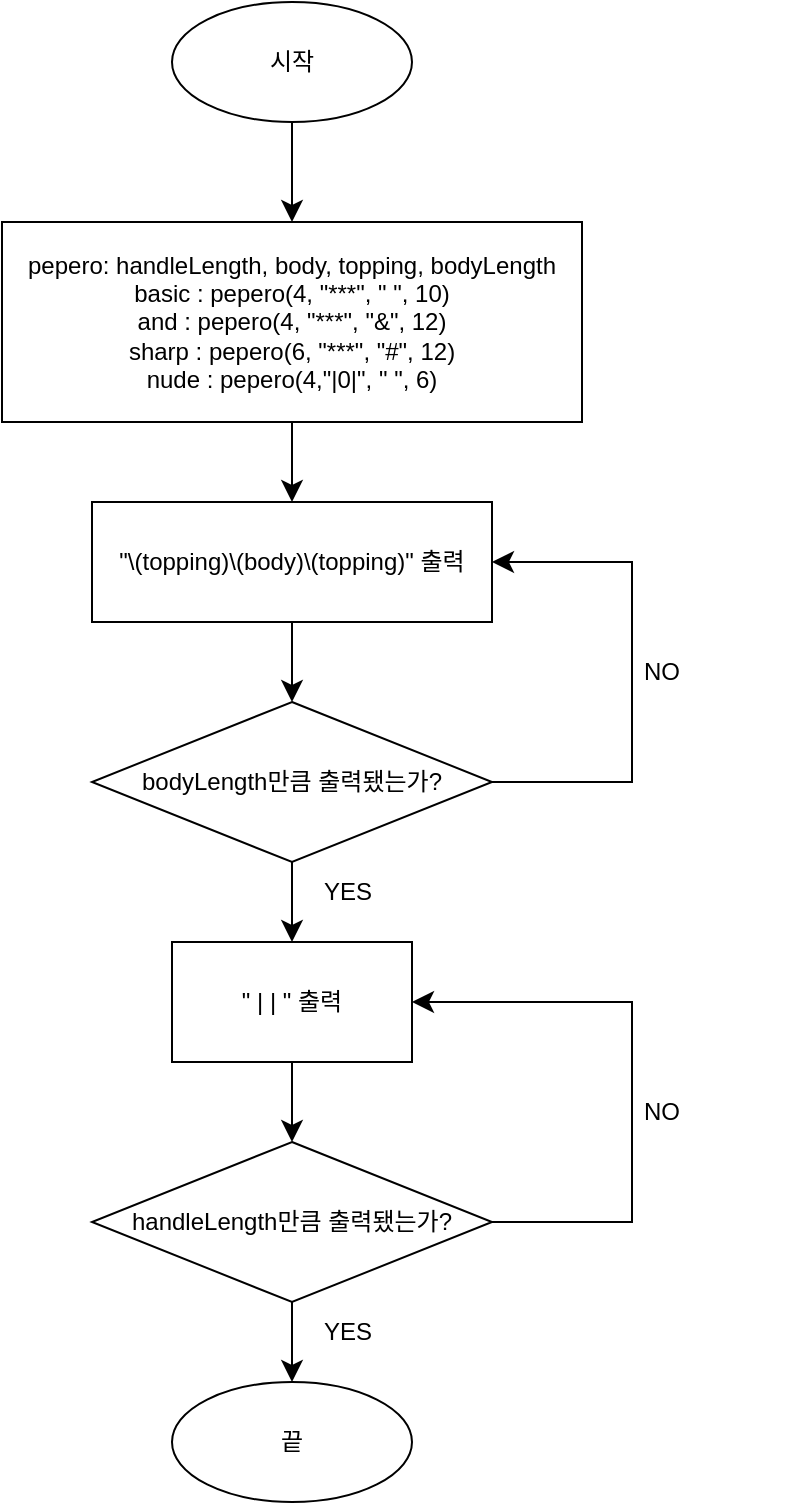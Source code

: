 <mxfile version="23.1.4" type="device">
  <diagram id="C5RBs43oDa-KdzZeNtuy" name="Page-1">
    <mxGraphModel dx="725" dy="861" grid="1" gridSize="10" guides="1" tooltips="1" connect="1" arrows="1" fold="1" page="1" pageScale="1" pageWidth="827" pageHeight="1169" math="0" shadow="0">
      <root>
        <mxCell id="WIyWlLk6GJQsqaUBKTNV-0" />
        <mxCell id="WIyWlLk6GJQsqaUBKTNV-1" parent="WIyWlLk6GJQsqaUBKTNV-0" />
        <mxCell id="HIMhA0tgtet6dwSYEsAD-2" value="" style="edgeStyle=none;curved=1;rounded=0;orthogonalLoop=1;jettySize=auto;html=1;fontSize=12;startSize=8;endSize=8;" edge="1" parent="WIyWlLk6GJQsqaUBKTNV-1" source="HIMhA0tgtet6dwSYEsAD-0" target="HIMhA0tgtet6dwSYEsAD-1">
          <mxGeometry relative="1" as="geometry" />
        </mxCell>
        <mxCell id="HIMhA0tgtet6dwSYEsAD-0" value="시작" style="ellipse;whiteSpace=wrap;html=1;" vertex="1" parent="WIyWlLk6GJQsqaUBKTNV-1">
          <mxGeometry x="160" y="170" width="120" height="60" as="geometry" />
        </mxCell>
        <mxCell id="HIMhA0tgtet6dwSYEsAD-6" value="" style="edgeStyle=none;curved=1;rounded=0;orthogonalLoop=1;jettySize=auto;html=1;fontSize=12;startSize=8;endSize=8;" edge="1" parent="WIyWlLk6GJQsqaUBKTNV-1" source="HIMhA0tgtet6dwSYEsAD-1" target="HIMhA0tgtet6dwSYEsAD-5">
          <mxGeometry relative="1" as="geometry" />
        </mxCell>
        <mxCell id="HIMhA0tgtet6dwSYEsAD-1" value="pepero: handleLength, body, topping, bodyLength&lt;br&gt;basic : pepero(4, &quot;***&quot;, &quot; &quot;, 10)&lt;br&gt;and : pepero(4, &quot;***&quot;, &quot;&amp;amp;&quot;, 12)&lt;br&gt;sharp : pepero(6, &quot;***&quot;, &quot;#&quot;, 12)&lt;br&gt;nude : pepero(4,&quot;|0|&quot;, &quot; &quot;, 6)" style="whiteSpace=wrap;html=1;" vertex="1" parent="WIyWlLk6GJQsqaUBKTNV-1">
          <mxGeometry x="75" y="280" width="290" height="100" as="geometry" />
        </mxCell>
        <mxCell id="HIMhA0tgtet6dwSYEsAD-3" style="edgeStyle=none;curved=1;rounded=0;orthogonalLoop=1;jettySize=auto;html=1;exitX=0.5;exitY=1;exitDx=0;exitDy=0;fontSize=12;startSize=8;endSize=8;" edge="1" parent="WIyWlLk6GJQsqaUBKTNV-1" source="HIMhA0tgtet6dwSYEsAD-1" target="HIMhA0tgtet6dwSYEsAD-1">
          <mxGeometry relative="1" as="geometry" />
        </mxCell>
        <mxCell id="HIMhA0tgtet6dwSYEsAD-8" value="" style="edgeStyle=none;curved=1;rounded=0;orthogonalLoop=1;jettySize=auto;html=1;fontSize=12;startSize=8;endSize=8;" edge="1" parent="WIyWlLk6GJQsqaUBKTNV-1" source="HIMhA0tgtet6dwSYEsAD-5" target="HIMhA0tgtet6dwSYEsAD-7">
          <mxGeometry relative="1" as="geometry" />
        </mxCell>
        <mxCell id="HIMhA0tgtet6dwSYEsAD-5" value="&quot;\(topping)\(body)\(topping)&quot; 출력" style="whiteSpace=wrap;html=1;" vertex="1" parent="WIyWlLk6GJQsqaUBKTNV-1">
          <mxGeometry x="120" y="420" width="200" height="60" as="geometry" />
        </mxCell>
        <mxCell id="HIMhA0tgtet6dwSYEsAD-14" value="" style="edgeStyle=none;curved=1;rounded=0;orthogonalLoop=1;jettySize=auto;html=1;fontSize=12;startSize=8;endSize=8;" edge="1" parent="WIyWlLk6GJQsqaUBKTNV-1" source="HIMhA0tgtet6dwSYEsAD-7" target="HIMhA0tgtet6dwSYEsAD-13">
          <mxGeometry relative="1" as="geometry" />
        </mxCell>
        <mxCell id="HIMhA0tgtet6dwSYEsAD-7" value="bodyLength만큼 출력됐는가?" style="rhombus;whiteSpace=wrap;html=1;" vertex="1" parent="WIyWlLk6GJQsqaUBKTNV-1">
          <mxGeometry x="120" y="520" width="200" height="80" as="geometry" />
        </mxCell>
        <mxCell id="HIMhA0tgtet6dwSYEsAD-10" value="" style="endArrow=classic;html=1;rounded=0;fontSize=12;startSize=8;endSize=8;exitX=1;exitY=0.5;exitDx=0;exitDy=0;entryX=1;entryY=0.5;entryDx=0;entryDy=0;" edge="1" parent="WIyWlLk6GJQsqaUBKTNV-1" source="HIMhA0tgtet6dwSYEsAD-7" target="HIMhA0tgtet6dwSYEsAD-5">
          <mxGeometry width="50" height="50" relative="1" as="geometry">
            <mxPoint x="350" y="470" as="sourcePoint" />
            <mxPoint x="400" y="420" as="targetPoint" />
            <Array as="points">
              <mxPoint x="390" y="560" />
              <mxPoint x="390" y="450" />
            </Array>
          </mxGeometry>
        </mxCell>
        <mxCell id="HIMhA0tgtet6dwSYEsAD-11" value="NO" style="text;strokeColor=none;fillColor=none;align=left;verticalAlign=middle;spacingLeft=4;spacingRight=4;overflow=hidden;points=[[0,0.5],[1,0.5]];portConstraint=eastwest;rotatable=0;whiteSpace=wrap;html=1;" vertex="1" parent="WIyWlLk6GJQsqaUBKTNV-1">
          <mxGeometry x="390" y="490" width="80" height="30" as="geometry" />
        </mxCell>
        <mxCell id="HIMhA0tgtet6dwSYEsAD-12" value="YES" style="text;strokeColor=none;fillColor=none;align=left;verticalAlign=middle;spacingLeft=4;spacingRight=4;overflow=hidden;points=[[0,0.5],[1,0.5]];portConstraint=eastwest;rotatable=0;whiteSpace=wrap;html=1;" vertex="1" parent="WIyWlLk6GJQsqaUBKTNV-1">
          <mxGeometry x="230" y="600" width="80" height="30" as="geometry" />
        </mxCell>
        <mxCell id="HIMhA0tgtet6dwSYEsAD-16" value="" style="edgeStyle=none;curved=1;rounded=0;orthogonalLoop=1;jettySize=auto;html=1;fontSize=12;startSize=8;endSize=8;" edge="1" parent="WIyWlLk6GJQsqaUBKTNV-1" source="HIMhA0tgtet6dwSYEsAD-13" target="HIMhA0tgtet6dwSYEsAD-15">
          <mxGeometry relative="1" as="geometry" />
        </mxCell>
        <mxCell id="HIMhA0tgtet6dwSYEsAD-13" value="&quot; | | &quot; 출력" style="whiteSpace=wrap;html=1;" vertex="1" parent="WIyWlLk6GJQsqaUBKTNV-1">
          <mxGeometry x="160" y="640" width="120" height="60" as="geometry" />
        </mxCell>
        <mxCell id="HIMhA0tgtet6dwSYEsAD-21" value="" style="edgeStyle=none;curved=1;rounded=0;orthogonalLoop=1;jettySize=auto;html=1;fontSize=12;startSize=8;endSize=8;" edge="1" parent="WIyWlLk6GJQsqaUBKTNV-1" source="HIMhA0tgtet6dwSYEsAD-15" target="HIMhA0tgtet6dwSYEsAD-20">
          <mxGeometry relative="1" as="geometry" />
        </mxCell>
        <mxCell id="HIMhA0tgtet6dwSYEsAD-15" value="handleLength만큼 출력됐는가?" style="rhombus;whiteSpace=wrap;html=1;" vertex="1" parent="WIyWlLk6GJQsqaUBKTNV-1">
          <mxGeometry x="120" y="740" width="200" height="80" as="geometry" />
        </mxCell>
        <mxCell id="HIMhA0tgtet6dwSYEsAD-17" value="" style="endArrow=classic;html=1;rounded=0;fontSize=12;startSize=8;endSize=8;exitX=1;exitY=0.5;exitDx=0;exitDy=0;entryX=1;entryY=0.5;entryDx=0;entryDy=0;" edge="1" parent="WIyWlLk6GJQsqaUBKTNV-1" target="HIMhA0tgtet6dwSYEsAD-13">
          <mxGeometry width="50" height="50" relative="1" as="geometry">
            <mxPoint x="320" y="780" as="sourcePoint" />
            <mxPoint x="320" y="670" as="targetPoint" />
            <Array as="points">
              <mxPoint x="390" y="780" />
              <mxPoint x="390" y="670" />
            </Array>
          </mxGeometry>
        </mxCell>
        <mxCell id="HIMhA0tgtet6dwSYEsAD-18" value="NO" style="text;strokeColor=none;fillColor=none;align=left;verticalAlign=middle;spacingLeft=4;spacingRight=4;overflow=hidden;points=[[0,0.5],[1,0.5]];portConstraint=eastwest;rotatable=0;whiteSpace=wrap;html=1;" vertex="1" parent="WIyWlLk6GJQsqaUBKTNV-1">
          <mxGeometry x="390" y="710" width="80" height="30" as="geometry" />
        </mxCell>
        <mxCell id="HIMhA0tgtet6dwSYEsAD-19" value="YES" style="text;strokeColor=none;fillColor=none;align=left;verticalAlign=middle;spacingLeft=4;spacingRight=4;overflow=hidden;points=[[0,0.5],[1,0.5]];portConstraint=eastwest;rotatable=0;whiteSpace=wrap;html=1;" vertex="1" parent="WIyWlLk6GJQsqaUBKTNV-1">
          <mxGeometry x="230" y="820" width="80" height="30" as="geometry" />
        </mxCell>
        <mxCell id="HIMhA0tgtet6dwSYEsAD-20" value="끝" style="ellipse;whiteSpace=wrap;html=1;" vertex="1" parent="WIyWlLk6GJQsqaUBKTNV-1">
          <mxGeometry x="160" y="860" width="120" height="60" as="geometry" />
        </mxCell>
      </root>
    </mxGraphModel>
  </diagram>
</mxfile>
